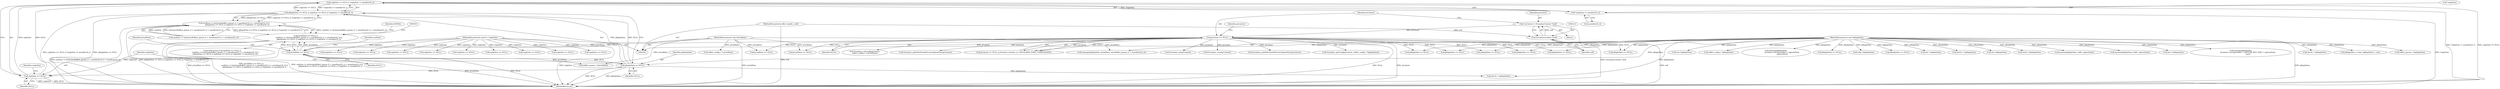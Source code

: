 digraph "0_Android_557bd7bfe6c4895faee09e46fc9b5304a956c8b7@API" {
"1000514" [label="(Call,replySize == NULL || *replySize != sizeof(int32_t))"];
"1000515" [label="(Call,replySize == NULL)"];
"1000107" [label="(MethodParameterIn,uint32_t *replySize)"];
"1000511" [label="(Call,pReplyData == NULL)"];
"1000108" [label="(MethodParameterIn,void *pReplyData)"];
"1000494" [label="(Call,pCmdData == NULL)"];
"1000106" [label="(MethodParameterIn,void *pCmdData)"];
"1000119" [label="(Call,pContext == NULL)"];
"1000111" [label="(Call,* pContext = (VisualizerContext *)self)"];
"1000113" [label="(Call,(VisualizerContext *)self)"];
"1000103" [label="(MethodParameterIn,effect_handle_t self)"];
"1000518" [label="(Call,*replySize != sizeof(int32_t))"];
"1000510" [label="(Call,pReplyData == NULL || replySize == NULL || *replySize != sizeof(int32_t))"];
"1000497" [label="(Call,cmdSize != (int)(sizeof(effect_param_t) + sizeof(uint32_t) + sizeof(uint32_t)) ||\n            pReplyData == NULL || replySize == NULL || *replySize != sizeof(int32_t))"];
"1000493" [label="(Call,pCmdData == NULL ||\n            cmdSize != (int)(sizeof(effect_param_t) + sizeof(uint32_t) + sizeof(uint32_t)) ||\n            pReplyData == NULL || replySize == NULL || *replySize != sizeof(int32_t))"];
"1000556" [label="(Call,(int32_t *)pReplyData)"];
"1000108" [label="(MethodParameterIn,void *pReplyData)"];
"1000496" [label="(Identifier,NULL)"];
"1000226" [label="(Call,Visualizer_reset(pContext))"];
"1000781" [label="(Call,pReplyData = (char *)pReplyData + size)"];
"1000494" [label="(Call,pCmdData == NULL)"];
"1000497" [label="(Call,cmdSize != (int)(sizeof(effect_param_t) + sizeof(uint32_t) + sizeof(uint32_t)) ||\n            pReplyData == NULL || replySize == NULL || *replySize != sizeof(int32_t))"];
"1000519" [label="(Call,*replySize)"];
"1000529" [label="(Call,(int32_t *)pReplyData)"];
"1000109" [label="(Block,)"];
"1000111" [label="(Call,* pContext = (VisualizerContext *)self)"];
"1000279" [label="(Call,replySize == NULL)"];
"1000513" [label="(Identifier,NULL)"];
"1000515" [label="(Call,replySize == NULL)"];
"1000368" [label="(Call,(effect_param_t *)pReplyData)"];
"1000267" [label="(Call,(int *)pReplyData)"];
"1000106" [label="(MethodParameterIn,void *pCmdData)"];
"1000124" [label="(Identifier,pContext)"];
"1000219" [label="(Call,Visualizer_getConfig(pContext, (effect_config_t *)pReplyData))"];
"1000221" [label="(Call,(effect_config_t *)pReplyData)"];
"1000232" [label="(Call,pReplyData == NULL)"];
"1000794" [label="(Call,memcpy(pReplyData,\n                       pContext->mCaptureBuf + capturePoint,\n                       captureSize))"];
"1000333" [label="(Call,pReplyData == NULL)"];
"1000120" [label="(Identifier,pContext)"];
"1000115" [label="(Identifier,self)"];
"1000498" [label="(Call,cmdSize != (int)(sizeof(effect_param_t) + sizeof(uint32_t) + sizeof(uint32_t)))"];
"1000194" [label="(Call,Visualizer_setConfig(pContext,\n (effect_config_t *) pCmdData))"];
"1000196" [label="(Call,(effect_config_t *) pCmdData)"];
"1000275" [label="(Call,pReplyData == NULL)"];
"1000649" [label="(Call,pReplyData == NULL)"];
"1000119" [label="(Call,pContext == NULL)"];
"1000526" [label="(Identifier,EINVAL)"];
"1000236" [label="(Call,replySize == NULL)"];
"1000784" [label="(Call,(char *)pReplyData)"];
"1000207" [label="(Call,replySize == NULL)"];
"1000141" [label="(Call,replySize == NULL)"];
"1000836" [label="(Call,replySize == NULL)"];
"1000511" [label="(Call,pReplyData == NULL)"];
"1000514" [label="(Call,replySize == NULL || *replySize != sizeof(int32_t))"];
"1000520" [label="(Identifier,replySize)"];
"1000512" [label="(Identifier,pReplyData)"];
"1000173" [label="(Call,pReplyData == NULL)"];
"1000191" [label="(Call,(int *) pReplyData)"];
"1000516" [label="(Identifier,replySize)"];
"1000629" [label="(Call,(int32_t *)pReplyData)"];
"1000319" [label="(Call,pCmdData == NULL)"];
"1000536" [label="(Call,(effect_param_t *)pCmdData)"];
"1000495" [label="(Identifier,pCmdData)"];
"1000137" [label="(Call,pReplyData == NULL)"];
"1000865" [label="(Call,Visualizer_getDeltaTimeMsFromUpdatedTime(pContext))"];
"1000510" [label="(Call,pReplyData == NULL || replySize == NULL || *replySize != sizeof(int32_t))"];
"1000112" [label="(Identifier,pContext)"];
"1000113" [label="(Call,(VisualizerContext *)self)"];
"1000824" [label="(Call,replySize == NULL)"];
"1000493" [label="(Call,pCmdData == NULL ||\n            cmdSize != (int)(sizeof(effect_param_t) + sizeof(uint32_t) + sizeof(uint32_t)) ||\n            pReplyData == NULL || replySize == NULL || *replySize != sizeof(int32_t))"];
"1000492" [label="(ControlStructure,if (pCmdData == NULL ||\n            cmdSize != (int)(sizeof(effect_param_t) + sizeof(uint32_t) + sizeof(uint32_t)) ||\n            pReplyData == NULL || replySize == NULL || *replySize != sizeof(int32_t)))"];
"1001060" [label="(MethodReturn,int)"];
"1000310" [label="(Call,(int *)pReplyData)"];
"1000990" [label="(Call,(int32_t*)pReplyData)"];
"1000499" [label="(Identifier,cmdSize)"];
"1000118" [label="(Call,pContext == NULL || pContext->mState == VISUALIZER_STATE_UNINITIALIZED)"];
"1000158" [label="(Call,Visualizer_init(pContext))"];
"1000107" [label="(MethodParameterIn,uint32_t *replySize)"];
"1000337" [label="(Call,replySize == NULL)"];
"1000203" [label="(Call,pReplyData == NULL)"];
"1000177" [label="(Call,replySize == NULL)"];
"1000674" [label="(Call,Visualizer_getDeltaTimeMsFromUpdatedTime(pContext))"];
"1000518" [label="(Call,*replySize != sizeof(int32_t))"];
"1000811" [label="(Call,memset(pReplyData, 0x80, captureSize))"];
"1000706" [label="(Call,memset(pReplyData, 0x80, captureSize))"];
"1000155" [label="(Call,(int *) pReplyData)"];
"1000357" [label="(Call,memcpy(pReplyData, pCmdData, sizeof(effect_param_t) + sizeof(uint32_t)))"];
"1000771" [label="(Call,memcpy(pReplyData,\n                           pContext->mCaptureBuf + CAPTURE_BUF_SIZE + capturePoint,\n                           size))"];
"1000164" [label="(Call,pCmdData == NULL)"];
"1000103" [label="(MethodParameterIn,effect_handle_t self)"];
"1000521" [label="(Call,sizeof(int32_t))"];
"1000653" [label="(Call,replySize == NULL)"];
"1000820" [label="(Call,pReplyData == NULL)"];
"1000517" [label="(Identifier,NULL)"];
"1000121" [label="(Identifier,NULL)"];
"1000514" -> "1000510"  [label="AST: "];
"1000514" -> "1000515"  [label="CFG: "];
"1000514" -> "1000518"  [label="CFG: "];
"1000515" -> "1000514"  [label="AST: "];
"1000518" -> "1000514"  [label="AST: "];
"1000510" -> "1000514"  [label="CFG: "];
"1000514" -> "1001060"  [label="DDG: *replySize != sizeof(int32_t)"];
"1000514" -> "1001060"  [label="DDG: replySize == NULL"];
"1000514" -> "1000510"  [label="DDG: replySize == NULL"];
"1000514" -> "1000510"  [label="DDG: *replySize != sizeof(int32_t)"];
"1000515" -> "1000514"  [label="DDG: replySize"];
"1000515" -> "1000514"  [label="DDG: NULL"];
"1000518" -> "1000514"  [label="DDG: *replySize"];
"1000515" -> "1000517"  [label="CFG: "];
"1000516" -> "1000515"  [label="AST: "];
"1000517" -> "1000515"  [label="AST: "];
"1000520" -> "1000515"  [label="CFG: "];
"1000515" -> "1001060"  [label="DDG: replySize"];
"1000515" -> "1001060"  [label="DDG: NULL"];
"1000107" -> "1000515"  [label="DDG: replySize"];
"1000511" -> "1000515"  [label="DDG: NULL"];
"1000107" -> "1000102"  [label="AST: "];
"1000107" -> "1001060"  [label="DDG: replySize"];
"1000107" -> "1000141"  [label="DDG: replySize"];
"1000107" -> "1000177"  [label="DDG: replySize"];
"1000107" -> "1000207"  [label="DDG: replySize"];
"1000107" -> "1000236"  [label="DDG: replySize"];
"1000107" -> "1000279"  [label="DDG: replySize"];
"1000107" -> "1000337"  [label="DDG: replySize"];
"1000107" -> "1000653"  [label="DDG: replySize"];
"1000107" -> "1000824"  [label="DDG: replySize"];
"1000107" -> "1000836"  [label="DDG: replySize"];
"1000511" -> "1000510"  [label="AST: "];
"1000511" -> "1000513"  [label="CFG: "];
"1000512" -> "1000511"  [label="AST: "];
"1000513" -> "1000511"  [label="AST: "];
"1000516" -> "1000511"  [label="CFG: "];
"1000510" -> "1000511"  [label="CFG: "];
"1000511" -> "1001060"  [label="DDG: NULL"];
"1000511" -> "1001060"  [label="DDG: pReplyData"];
"1000511" -> "1000510"  [label="DDG: pReplyData"];
"1000511" -> "1000510"  [label="DDG: NULL"];
"1000108" -> "1000511"  [label="DDG: pReplyData"];
"1000494" -> "1000511"  [label="DDG: NULL"];
"1000511" -> "1000529"  [label="DDG: pReplyData"];
"1000108" -> "1000102"  [label="AST: "];
"1000108" -> "1001060"  [label="DDG: pReplyData"];
"1000108" -> "1000137"  [label="DDG: pReplyData"];
"1000108" -> "1000155"  [label="DDG: pReplyData"];
"1000108" -> "1000173"  [label="DDG: pReplyData"];
"1000108" -> "1000191"  [label="DDG: pReplyData"];
"1000108" -> "1000203"  [label="DDG: pReplyData"];
"1000108" -> "1000221"  [label="DDG: pReplyData"];
"1000108" -> "1000232"  [label="DDG: pReplyData"];
"1000108" -> "1000267"  [label="DDG: pReplyData"];
"1000108" -> "1000275"  [label="DDG: pReplyData"];
"1000108" -> "1000310"  [label="DDG: pReplyData"];
"1000108" -> "1000333"  [label="DDG: pReplyData"];
"1000108" -> "1000357"  [label="DDG: pReplyData"];
"1000108" -> "1000368"  [label="DDG: pReplyData"];
"1000108" -> "1000529"  [label="DDG: pReplyData"];
"1000108" -> "1000556"  [label="DDG: pReplyData"];
"1000108" -> "1000629"  [label="DDG: pReplyData"];
"1000108" -> "1000649"  [label="DDG: pReplyData"];
"1000108" -> "1000706"  [label="DDG: pReplyData"];
"1000108" -> "1000771"  [label="DDG: pReplyData"];
"1000108" -> "1000781"  [label="DDG: pReplyData"];
"1000108" -> "1000784"  [label="DDG: pReplyData"];
"1000108" -> "1000794"  [label="DDG: pReplyData"];
"1000108" -> "1000811"  [label="DDG: pReplyData"];
"1000108" -> "1000820"  [label="DDG: pReplyData"];
"1000108" -> "1000990"  [label="DDG: pReplyData"];
"1000494" -> "1000493"  [label="AST: "];
"1000494" -> "1000496"  [label="CFG: "];
"1000495" -> "1000494"  [label="AST: "];
"1000496" -> "1000494"  [label="AST: "];
"1000499" -> "1000494"  [label="CFG: "];
"1000493" -> "1000494"  [label="CFG: "];
"1000494" -> "1001060"  [label="DDG: NULL"];
"1000494" -> "1001060"  [label="DDG: pCmdData"];
"1000494" -> "1000493"  [label="DDG: pCmdData"];
"1000494" -> "1000493"  [label="DDG: NULL"];
"1000106" -> "1000494"  [label="DDG: pCmdData"];
"1000119" -> "1000494"  [label="DDG: NULL"];
"1000494" -> "1000536"  [label="DDG: pCmdData"];
"1000106" -> "1000102"  [label="AST: "];
"1000106" -> "1001060"  [label="DDG: pCmdData"];
"1000106" -> "1000164"  [label="DDG: pCmdData"];
"1000106" -> "1000196"  [label="DDG: pCmdData"];
"1000106" -> "1000319"  [label="DDG: pCmdData"];
"1000106" -> "1000357"  [label="DDG: pCmdData"];
"1000106" -> "1000536"  [label="DDG: pCmdData"];
"1000119" -> "1000118"  [label="AST: "];
"1000119" -> "1000121"  [label="CFG: "];
"1000120" -> "1000119"  [label="AST: "];
"1000121" -> "1000119"  [label="AST: "];
"1000124" -> "1000119"  [label="CFG: "];
"1000118" -> "1000119"  [label="CFG: "];
"1000119" -> "1001060"  [label="DDG: NULL"];
"1000119" -> "1001060"  [label="DDG: pContext"];
"1000119" -> "1000118"  [label="DDG: pContext"];
"1000119" -> "1000118"  [label="DDG: NULL"];
"1000111" -> "1000119"  [label="DDG: pContext"];
"1000119" -> "1000137"  [label="DDG: NULL"];
"1000119" -> "1000158"  [label="DDG: pContext"];
"1000119" -> "1000164"  [label="DDG: NULL"];
"1000119" -> "1000194"  [label="DDG: pContext"];
"1000119" -> "1000203"  [label="DDG: NULL"];
"1000119" -> "1000219"  [label="DDG: pContext"];
"1000119" -> "1000226"  [label="DDG: pContext"];
"1000119" -> "1000232"  [label="DDG: NULL"];
"1000119" -> "1000275"  [label="DDG: NULL"];
"1000119" -> "1000319"  [label="DDG: NULL"];
"1000119" -> "1000649"  [label="DDG: NULL"];
"1000119" -> "1000674"  [label="DDG: pContext"];
"1000119" -> "1000820"  [label="DDG: NULL"];
"1000119" -> "1000865"  [label="DDG: pContext"];
"1000111" -> "1000109"  [label="AST: "];
"1000111" -> "1000113"  [label="CFG: "];
"1000112" -> "1000111"  [label="AST: "];
"1000113" -> "1000111"  [label="AST: "];
"1000120" -> "1000111"  [label="CFG: "];
"1000111" -> "1001060"  [label="DDG: (VisualizerContext *)self"];
"1000113" -> "1000111"  [label="DDG: self"];
"1000113" -> "1000115"  [label="CFG: "];
"1000114" -> "1000113"  [label="AST: "];
"1000115" -> "1000113"  [label="AST: "];
"1000113" -> "1001060"  [label="DDG: self"];
"1000103" -> "1000113"  [label="DDG: self"];
"1000103" -> "1000102"  [label="AST: "];
"1000103" -> "1001060"  [label="DDG: self"];
"1000518" -> "1000521"  [label="CFG: "];
"1000519" -> "1000518"  [label="AST: "];
"1000521" -> "1000518"  [label="AST: "];
"1000518" -> "1001060"  [label="DDG: *replySize"];
"1000510" -> "1000497"  [label="AST: "];
"1000497" -> "1000510"  [label="CFG: "];
"1000510" -> "1001060"  [label="DDG: replySize == NULL || *replySize != sizeof(int32_t)"];
"1000510" -> "1001060"  [label="DDG: pReplyData == NULL"];
"1000510" -> "1000497"  [label="DDG: pReplyData == NULL"];
"1000510" -> "1000497"  [label="DDG: replySize == NULL || *replySize != sizeof(int32_t)"];
"1000497" -> "1000493"  [label="AST: "];
"1000497" -> "1000498"  [label="CFG: "];
"1000498" -> "1000497"  [label="AST: "];
"1000493" -> "1000497"  [label="CFG: "];
"1000497" -> "1001060"  [label="DDG: cmdSize != (int)(sizeof(effect_param_t) + sizeof(uint32_t) + sizeof(uint32_t))"];
"1000497" -> "1001060"  [label="DDG: pReplyData == NULL || replySize == NULL || *replySize != sizeof(int32_t)"];
"1000497" -> "1000493"  [label="DDG: cmdSize != (int)(sizeof(effect_param_t) + sizeof(uint32_t) + sizeof(uint32_t))"];
"1000497" -> "1000493"  [label="DDG: pReplyData == NULL || replySize == NULL || *replySize != sizeof(int32_t)"];
"1000498" -> "1000497"  [label="DDG: cmdSize"];
"1000498" -> "1000497"  [label="DDG: (int)(sizeof(effect_param_t) + sizeof(uint32_t) + sizeof(uint32_t))"];
"1000493" -> "1000492"  [label="AST: "];
"1000526" -> "1000493"  [label="CFG: "];
"1000530" -> "1000493"  [label="CFG: "];
"1000493" -> "1001060"  [label="DDG: pCmdData == NULL"];
"1000493" -> "1001060"  [label="DDG: pCmdData == NULL ||\n            cmdSize != (int)(sizeof(effect_param_t) + sizeof(uint32_t) + sizeof(uint32_t)) ||\n            pReplyData == NULL || replySize == NULL || *replySize != sizeof(int32_t)"];
"1000493" -> "1001060"  [label="DDG: cmdSize != (int)(sizeof(effect_param_t) + sizeof(uint32_t) + sizeof(uint32_t)) ||\n            pReplyData == NULL || replySize == NULL || *replySize != sizeof(int32_t)"];
}
